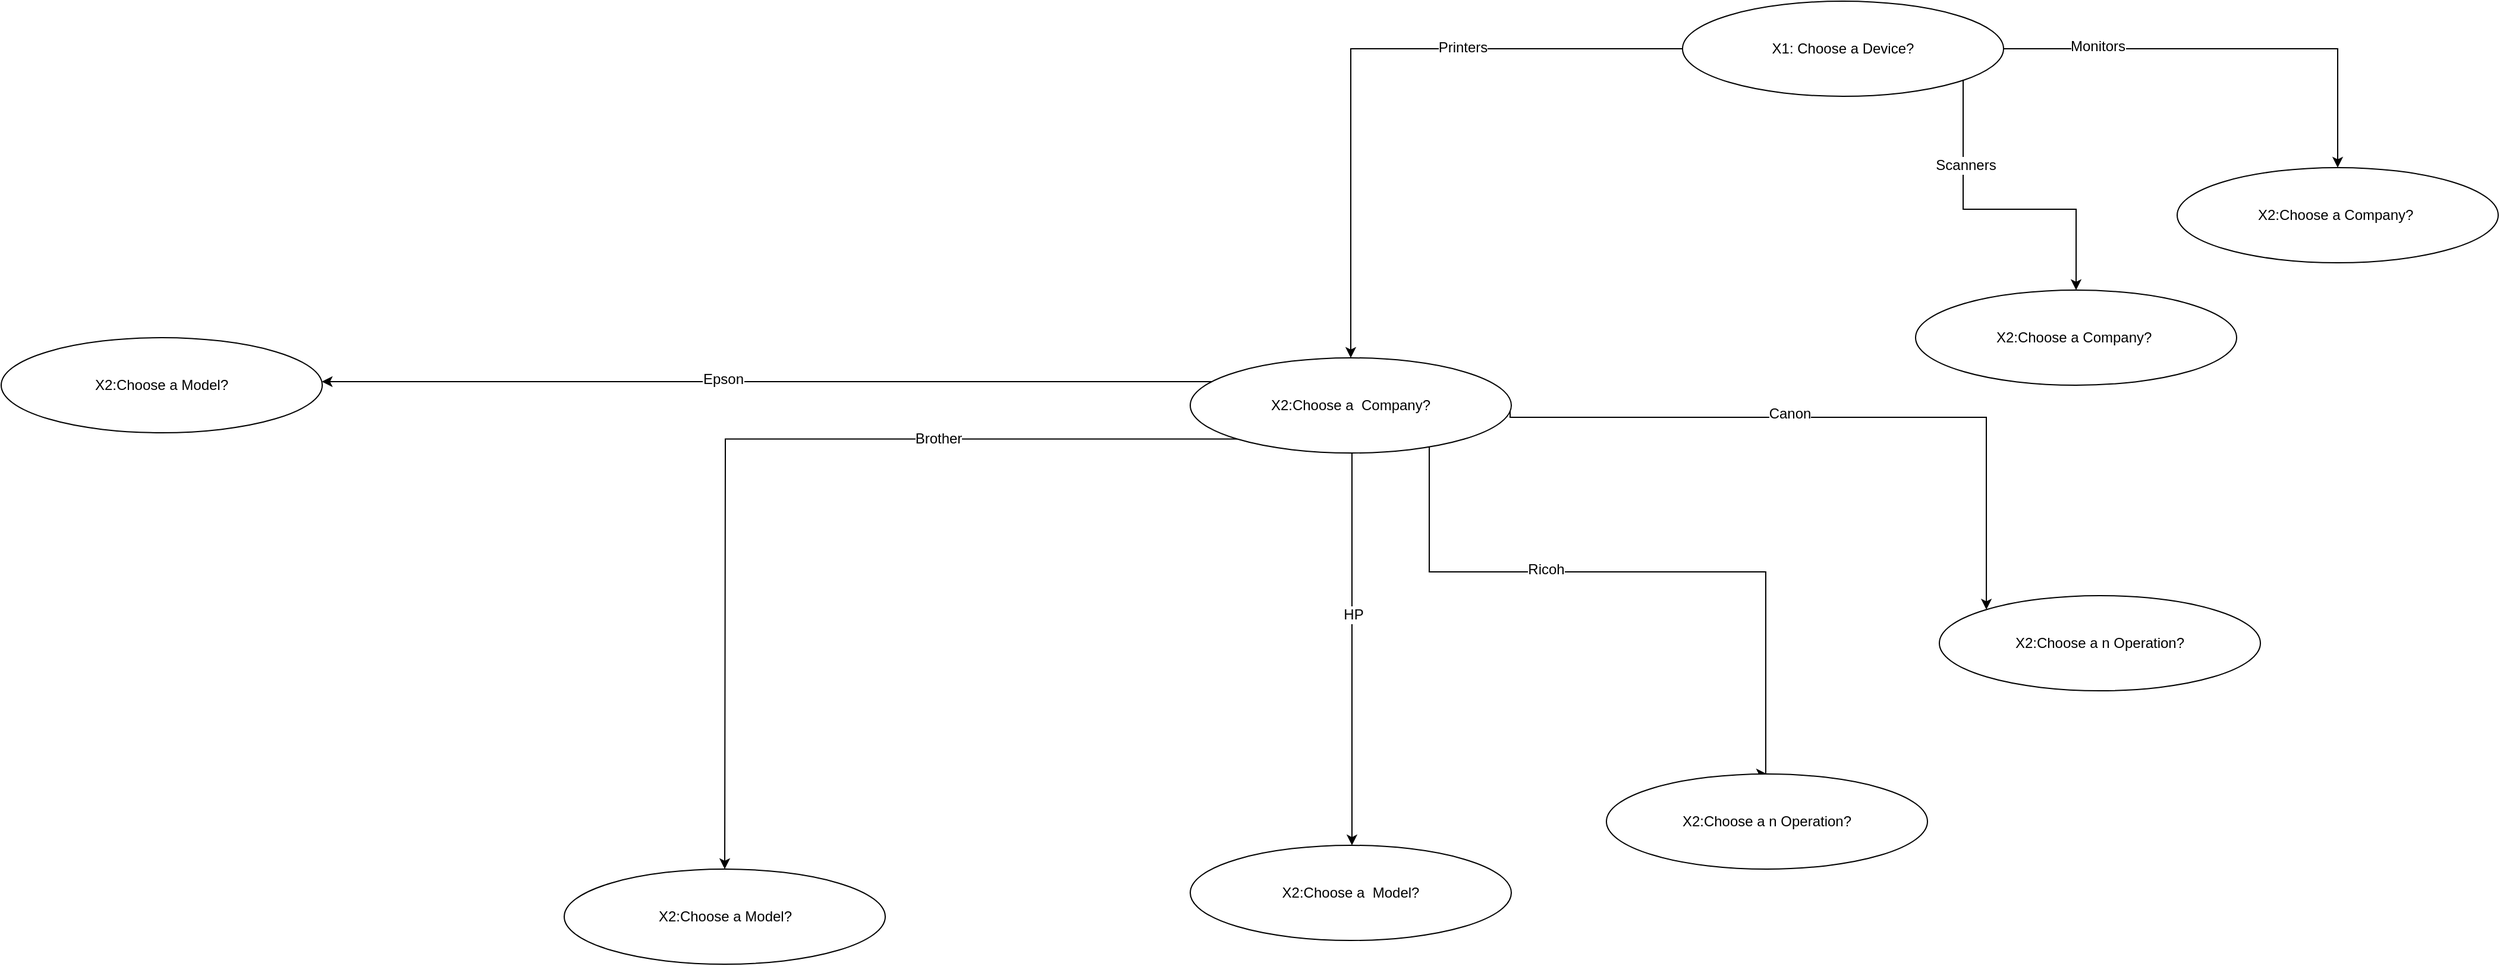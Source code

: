<mxfile version="10.7.7" type="github"><diagram id="UuOBeL4BKWEIySKtnMIK" name="Page-1"><mxGraphModel dx="2249" dy="702" grid="1" gridSize="10" guides="1" tooltips="1" connect="1" arrows="1" fold="1" page="1" pageScale="1" pageWidth="1169" pageHeight="827" math="0" shadow="0"><root><mxCell id="0"/><mxCell id="1" parent="0"/><mxCell id="bOFSQ6NyXzxu6ppsG_tF-3" value="" style="edgeStyle=orthogonalEdgeStyle;rounded=0;orthogonalLoop=1;jettySize=auto;html=1;entryX=0.5;entryY=0;entryDx=0;entryDy=0;" edge="1" parent="1" source="bOFSQ6NyXzxu6ppsG_tF-1" target="bOFSQ6NyXzxu6ppsG_tF-11"><mxGeometry relative="1" as="geometry"><mxPoint x="155" y="190" as="targetPoint"/></mxGeometry></mxCell><mxCell id="bOFSQ6NyXzxu6ppsG_tF-8" value="Printers" style="text;html=1;resizable=0;points=[];align=center;verticalAlign=middle;labelBackgroundColor=#ffffff;" vertex="1" connectable="0" parent="bOFSQ6NyXzxu6ppsG_tF-3"><mxGeometry x="-0.312" y="-1" relative="1" as="geometry"><mxPoint as="offset"/></mxGeometry></mxCell><mxCell id="bOFSQ6NyXzxu6ppsG_tF-5" value="" style="edgeStyle=orthogonalEdgeStyle;rounded=0;orthogonalLoop=1;jettySize=auto;html=1;" edge="1" parent="1" source="bOFSQ6NyXzxu6ppsG_tF-1" target="bOFSQ6NyXzxu6ppsG_tF-4"><mxGeometry relative="1" as="geometry"><Array as="points"><mxPoint x="670" y="225"/><mxPoint x="765" y="225"/></Array></mxGeometry></mxCell><mxCell id="bOFSQ6NyXzxu6ppsG_tF-9" value="Scanners" style="text;html=1;resizable=0;points=[];align=center;verticalAlign=middle;labelBackgroundColor=#ffffff;" vertex="1" connectable="0" parent="bOFSQ6NyXzxu6ppsG_tF-5"><mxGeometry x="-0.475" y="2" relative="1" as="geometry"><mxPoint as="offset"/></mxGeometry></mxCell><mxCell id="bOFSQ6NyXzxu6ppsG_tF-7" value="" style="edgeStyle=orthogonalEdgeStyle;rounded=0;orthogonalLoop=1;jettySize=auto;html=1;" edge="1" parent="1" source="bOFSQ6NyXzxu6ppsG_tF-1" target="bOFSQ6NyXzxu6ppsG_tF-6"><mxGeometry relative="1" as="geometry"/></mxCell><mxCell id="bOFSQ6NyXzxu6ppsG_tF-10" value="Monitors" style="text;html=1;resizable=0;points=[];align=center;verticalAlign=middle;labelBackgroundColor=#ffffff;" vertex="1" connectable="0" parent="bOFSQ6NyXzxu6ppsG_tF-7"><mxGeometry x="-0.587" y="-2" relative="1" as="geometry"><mxPoint y="-4" as="offset"/></mxGeometry></mxCell><mxCell id="bOFSQ6NyXzxu6ppsG_tF-1" value="X1: Choose a Device?" style="ellipse;whiteSpace=wrap;html=1;" vertex="1" parent="1"><mxGeometry x="434" y="50" width="270" height="80" as="geometry"/></mxCell><mxCell id="bOFSQ6NyXzxu6ppsG_tF-6" value="X2:Choose a Company?&amp;nbsp;&lt;br&gt;" style="ellipse;whiteSpace=wrap;html=1;" vertex="1" parent="1"><mxGeometry x="850" y="190" width="270" height="80" as="geometry"/></mxCell><mxCell id="bOFSQ6NyXzxu6ppsG_tF-4" value="X2:Choose a Company?&amp;nbsp;&lt;br&gt;" style="ellipse;whiteSpace=wrap;html=1;" vertex="1" parent="1"><mxGeometry x="630" y="293" width="270" height="80" as="geometry"/></mxCell><mxCell id="bOFSQ6NyXzxu6ppsG_tF-14" value="" style="edgeStyle=orthogonalEdgeStyle;rounded=0;orthogonalLoop=1;jettySize=auto;html=1;exitX=0;exitY=1;exitDx=0;exitDy=0;" edge="1" parent="1" source="bOFSQ6NyXzxu6ppsG_tF-11" target="bOFSQ6NyXzxu6ppsG_tF-13"><mxGeometry relative="1" as="geometry"><mxPoint x="-11" y="520" as="sourcePoint"/><Array as="points"><mxPoint x="-371" y="418"/><mxPoint x="-371" y="430"/></Array></mxGeometry></mxCell><mxCell id="bOFSQ6NyXzxu6ppsG_tF-27" value="Brother" style="text;html=1;resizable=0;points=[];align=center;verticalAlign=middle;labelBackgroundColor=#ffffff;" vertex="1" connectable="0" parent="bOFSQ6NyXzxu6ppsG_tF-14"><mxGeometry x="-0.366" y="-1" relative="1" as="geometry"><mxPoint as="offset"/></mxGeometry></mxCell><mxCell id="bOFSQ6NyXzxu6ppsG_tF-16" value="" style="edgeStyle=orthogonalEdgeStyle;rounded=0;orthogonalLoop=1;jettySize=auto;html=1;" edge="1" parent="1" source="bOFSQ6NyXzxu6ppsG_tF-11" target="bOFSQ6NyXzxu6ppsG_tF-15"><mxGeometry relative="1" as="geometry"><Array as="points"><mxPoint x="156" y="630"/><mxPoint x="156" y="630"/></Array></mxGeometry></mxCell><mxCell id="bOFSQ6NyXzxu6ppsG_tF-26" value="HP" style="text;html=1;resizable=0;points=[];align=center;verticalAlign=middle;labelBackgroundColor=#ffffff;" vertex="1" connectable="0" parent="bOFSQ6NyXzxu6ppsG_tF-16"><mxGeometry x="-0.175" y="1" relative="1" as="geometry"><mxPoint as="offset"/></mxGeometry></mxCell><mxCell id="bOFSQ6NyXzxu6ppsG_tF-19" style="edgeStyle=orthogonalEdgeStyle;rounded=0;orthogonalLoop=1;jettySize=auto;html=1;exitX=1;exitY=1;exitDx=0;exitDy=0;entryX=0.5;entryY=0;entryDx=0;entryDy=0;" edge="1" parent="1" source="bOFSQ6NyXzxu6ppsG_tF-11" target="bOFSQ6NyXzxu6ppsG_tF-17"><mxGeometry relative="1" as="geometry"><Array as="points"><mxPoint x="221" y="418"/><mxPoint x="221" y="530"/><mxPoint x="504" y="530"/></Array></mxGeometry></mxCell><mxCell id="bOFSQ6NyXzxu6ppsG_tF-25" value="Ricoh" style="text;html=1;resizable=0;points=[];align=center;verticalAlign=middle;labelBackgroundColor=#ffffff;" vertex="1" connectable="0" parent="bOFSQ6NyXzxu6ppsG_tF-19"><mxGeometry x="-0.199" y="2" relative="1" as="geometry"><mxPoint as="offset"/></mxGeometry></mxCell><mxCell id="bOFSQ6NyXzxu6ppsG_tF-21" value="" style="edgeStyle=orthogonalEdgeStyle;rounded=0;orthogonalLoop=1;jettySize=auto;html=1;" edge="1" parent="1" source="bOFSQ6NyXzxu6ppsG_tF-11" target="bOFSQ6NyXzxu6ppsG_tF-20"><mxGeometry relative="1" as="geometry"><Array as="points"><mxPoint x="-330" y="370"/><mxPoint x="-330" y="370"/></Array></mxGeometry></mxCell><mxCell id="bOFSQ6NyXzxu6ppsG_tF-28" value="Epson" style="text;html=1;resizable=0;points=[];align=center;verticalAlign=middle;labelBackgroundColor=#ffffff;" vertex="1" connectable="0" parent="bOFSQ6NyXzxu6ppsG_tF-21"><mxGeometry x="0.098" y="1" relative="1" as="geometry"><mxPoint y="-3" as="offset"/></mxGeometry></mxCell><mxCell id="bOFSQ6NyXzxu6ppsG_tF-23" value="" style="edgeStyle=orthogonalEdgeStyle;rounded=0;orthogonalLoop=1;jettySize=auto;html=1;exitX=1;exitY=0.5;exitDx=0;exitDy=0;entryX=0;entryY=0;entryDx=0;entryDy=0;" edge="1" parent="1" source="bOFSQ6NyXzxu6ppsG_tF-11" target="bOFSQ6NyXzxu6ppsG_tF-22"><mxGeometry relative="1" as="geometry"><Array as="points"><mxPoint x="289" y="400"/><mxPoint x="689" y="400"/></Array></mxGeometry></mxCell><mxCell id="bOFSQ6NyXzxu6ppsG_tF-24" value="Canon" style="text;html=1;resizable=0;points=[];align=center;verticalAlign=middle;labelBackgroundColor=#ffffff;" vertex="1" connectable="0" parent="bOFSQ6NyXzxu6ppsG_tF-23"><mxGeometry x="-0.143" y="-2" relative="1" as="geometry"><mxPoint y="-5" as="offset"/></mxGeometry></mxCell><mxCell id="bOFSQ6NyXzxu6ppsG_tF-11" value="X2:Choose a &amp;nbsp;Company?" style="ellipse;whiteSpace=wrap;html=1;" vertex="1" parent="1"><mxGeometry x="20" y="350" width="270" height="80" as="geometry"/></mxCell><mxCell id="bOFSQ6NyXzxu6ppsG_tF-22" value="X2:Choose a n Operation?" style="ellipse;whiteSpace=wrap;html=1;" vertex="1" parent="1"><mxGeometry x="650" y="550" width="270" height="80" as="geometry"/></mxCell><mxCell id="bOFSQ6NyXzxu6ppsG_tF-20" value="X2:Choose a Model?" style="ellipse;whiteSpace=wrap;html=1;" vertex="1" parent="1"><mxGeometry x="-980" y="333" width="270" height="80" as="geometry"/></mxCell><mxCell id="bOFSQ6NyXzxu6ppsG_tF-17" value="X2:Choose a n Operation?" style="ellipse;whiteSpace=wrap;html=1;" vertex="1" parent="1"><mxGeometry x="370" y="700" width="270" height="80" as="geometry"/></mxCell><mxCell id="bOFSQ6NyXzxu6ppsG_tF-15" value="X2:Choose a &amp;nbsp;Model?" style="ellipse;whiteSpace=wrap;html=1;" vertex="1" parent="1"><mxGeometry x="20" y="760" width="270" height="80" as="geometry"/></mxCell><mxCell id="bOFSQ6NyXzxu6ppsG_tF-13" value="X2:Choose a Model?" style="ellipse;whiteSpace=wrap;html=1;" vertex="1" parent="1"><mxGeometry x="-506.5" y="780" width="270" height="80" as="geometry"/></mxCell></root></mxGraphModel></diagram></mxfile>